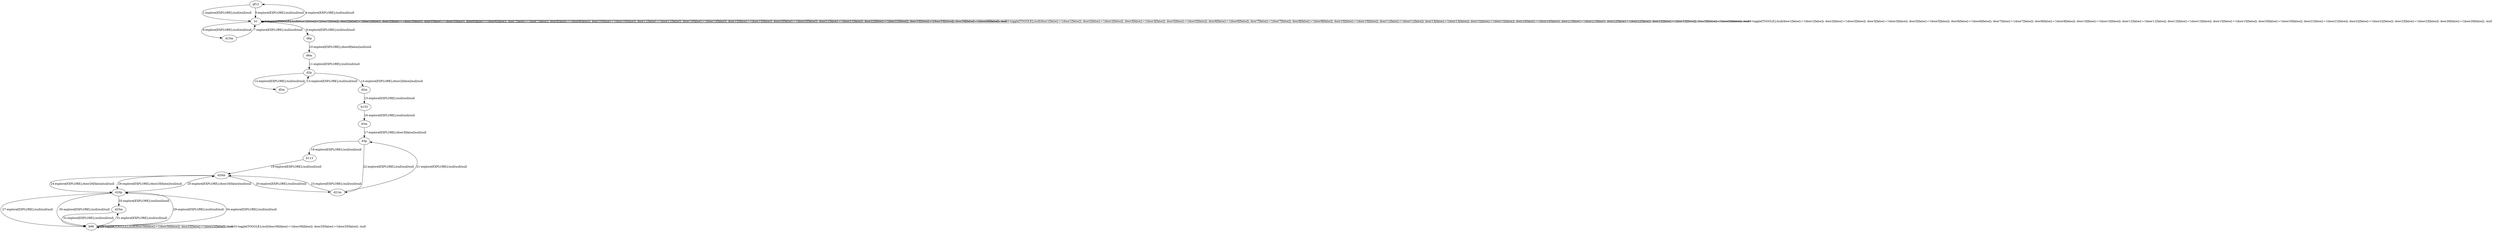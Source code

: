# Total number of goals covered by this test: 1
# d20p --> d20m

digraph g {
"gf12" -> "b1" [label = "1-explore[EXPLORE];/null/null/null"];
"b1" -> "b1" [label = "2-toggle[TOGGLE];/null/door1[false]:=!(door1[false]); door2[false]:=!(door2[false]); door3[false]:=!(door3[false]); door5[false]:=!(door5[false]); door6[false]:=!(door6[false]); door7[false]:=!(door7[false]); door8[false]:=!(door8[false]); door10[false]:=!(door10[false]); door11[false]:=!(door11[false]); door13[false]:=!(door13[false]); door15[false]:=!(door15[false]); door20[false]:=!(door20[false]); door21[false]:=!(door21[false]); door22[false]:=!(door22[false]); door23[false]:=!(door23[false]); door26[false]:=!(door26[false]); /null"];
"b1" -> "b1" [label = "3-toggle[TOGGLE];/null/door1[false]:=!(door1[false]); door2[false]:=!(door2[false]); door3[false]:=!(door3[false]); door5[false]:=!(door5[false]); door6[false]:=!(door6[false]); door7[false]:=!(door7[false]); door8[false]:=!(door8[false]); door10[false]:=!(door10[false]); door11[false]:=!(door11[false]); door13[false]:=!(door13[false]); door15[false]:=!(door15[false]); door20[false]:=!(door20[false]); door21[false]:=!(door21[false]); door22[false]:=!(door22[false]); door23[false]:=!(door23[false]); door26[false]:=!(door26[false]); /null"];
"b1" -> "gf12" [label = "4-explore[EXPLORE];/null/null/null"];
"gf12" -> "b1" [label = "5-explore[EXPLORE];/null/null/null"];
"b1" -> "d15m" [label = "6-explore[EXPLORE];/null/null/null"];
"d15m" -> "b1" [label = "7-explore[EXPLORE];/null/null/null"];
"b1" -> "b1" [label = "8-toggle[TOGGLE];/null/door1[false]:=!(door1[false]); door2[false]:=!(door2[false]); door3[false]:=!(door3[false]); door5[false]:=!(door5[false]); door6[false]:=!(door6[false]); door7[false]:=!(door7[false]); door8[false]:=!(door8[false]); door10[false]:=!(door10[false]); door11[false]:=!(door11[false]); door13[false]:=!(door13[false]); door15[false]:=!(door15[false]); door20[false]:=!(door20[false]); door21[false]:=!(door21[false]); door22[false]:=!(door22[false]); door23[false]:=!(door23[false]); door26[false]:=!(door26[false]); /null"];
"b1" -> "d6p" [label = "9-explore[EXPLORE];/null/null/null"];
"d6p" -> "d6m" [label = "10-explore[EXPLORE];/door6[false]/null/null"];
"d6m" -> "d2p" [label = "11-explore[EXPLORE];/null/null/null"];
"d2p" -> "d5m" [label = "12-explore[EXPLORE];/null/null/null"];
"d5m" -> "d2p" [label = "13-explore[EXPLORE];/null/null/null"];
"d2p" -> "d2m" [label = "14-explore[EXPLORE];/door2[false]/null/null"];
"d2m" -> "b133" [label = "15-explore[EXPLORE];/null/null/null"];
"b133" -> "d3m" [label = "16-explore[EXPLORE];/null/null/null"];
"d3m" -> "d3p" [label = "17-explore[EXPLORE];/door3[false]/null/null"];
"d3p" -> "b113" [label = "18-explore[EXPLORE];/null/null/null"];
"b113" -> "d20m" [label = "19-explore[EXPLORE];/null/null/null"];
"d20m" -> "d21m" [label = "20-explore[EXPLORE];/null/null/null"];
"d21m" -> "d3p" [label = "21-explore[EXPLORE];/null/null/null"];
"d3p" -> "d21m" [label = "22-explore[EXPLORE];/null/null/null"];
"d21m" -> "d20m" [label = "23-explore[EXPLORE];/null/null/null"];
"d20m" -> "d20p" [label = "24-explore[EXPLORE];/door20[false]/null/null"];
"d20p" -> "d20m" [label = "25-explore[EXPLORE];/door20[false]/null/null"];
"d20m" -> "d20p" [label = "26-explore[EXPLORE];/door20[false]/null/null"];
"d20p" -> "b99" [label = "27-explore[EXPLORE];/null/null/null"];
"b99" -> "b99" [label = "28-toggle[TOGGLE];/null/door36[false]:=!(door36[false]); door25[false]:=!(door25[false]); /null"];
"b99" -> "d20p" [label = "29-explore[EXPLORE];/null/null/null"];
"d20p" -> "b99" [label = "30-explore[EXPLORE];/null/null/null"];
"b99" -> "d25m" [label = "31-explore[EXPLORE];/null/null/null"];
"d25m" -> "b99" [label = "32-explore[EXPLORE];/null/null/null"];
"b99" -> "b99" [label = "33-toggle[TOGGLE];/null/door36[false]:=!(door36[false]); door25[false]:=!(door25[false]); /null"];
"b99" -> "d20p" [label = "34-explore[EXPLORE];/null/null/null"];
"d20p" -> "d25m" [label = "35-explore[EXPLORE];/null/null/null"];
}